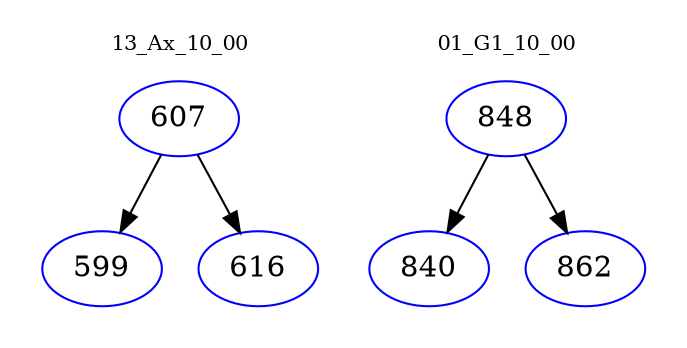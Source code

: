digraph{
subgraph cluster_0 {
color = white
label = "13_Ax_10_00";
fontsize=10;
T0_607 [label="607", color="blue"]
T0_607 -> T0_599 [color="black"]
T0_599 [label="599", color="blue"]
T0_607 -> T0_616 [color="black"]
T0_616 [label="616", color="blue"]
}
subgraph cluster_1 {
color = white
label = "01_G1_10_00";
fontsize=10;
T1_848 [label="848", color="blue"]
T1_848 -> T1_840 [color="black"]
T1_840 [label="840", color="blue"]
T1_848 -> T1_862 [color="black"]
T1_862 [label="862", color="blue"]
}
}
